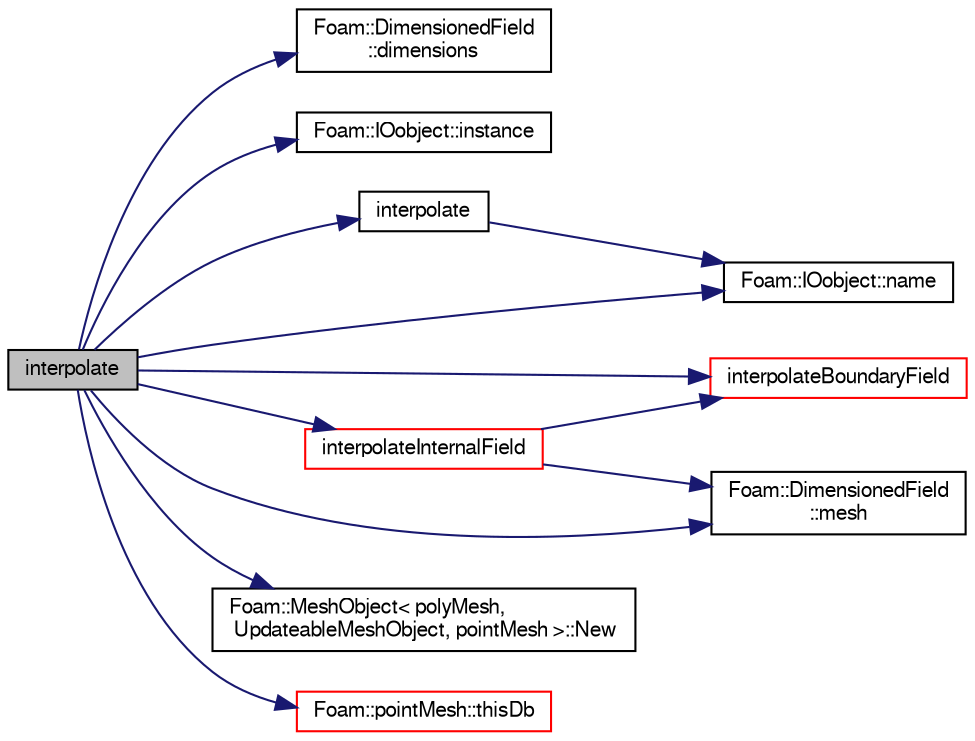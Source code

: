 digraph "interpolate"
{
  bgcolor="transparent";
  edge [fontname="FreeSans",fontsize="10",labelfontname="FreeSans",labelfontsize="10"];
  node [fontname="FreeSans",fontsize="10",shape=record];
  rankdir="LR";
  Node236 [label="interpolate",height=0.2,width=0.4,color="black", fillcolor="grey75", style="filled", fontcolor="black"];
  Node236 -> Node237 [color="midnightblue",fontsize="10",style="solid",fontname="FreeSans"];
  Node237 [label="Foam::DimensionedField\l::dimensions",height=0.2,width=0.4,color="black",URL="$a26390.html#a66989c1e0666e0d0c93a2056ce75599e",tooltip="Return dimensions. "];
  Node236 -> Node238 [color="midnightblue",fontsize="10",style="solid",fontname="FreeSans"];
  Node238 [label="Foam::IOobject::instance",height=0.2,width=0.4,color="black",URL="$a26142.html#acac6de003b420b848571b5064e50ed89"];
  Node236 -> Node239 [color="midnightblue",fontsize="10",style="solid",fontname="FreeSans"];
  Node239 [label="interpolate",height=0.2,width=0.4,color="black",URL="$a23286.html#a15e44cda11303b76bb45401dd668850e",tooltip="Interpolate volField using inverse distance weighting. "];
  Node239 -> Node240 [color="midnightblue",fontsize="10",style="solid",fontname="FreeSans"];
  Node240 [label="Foam::IOobject::name",height=0.2,width=0.4,color="black",URL="$a26142.html#acc80e00a8ac919288fb55bd14cc88bf6",tooltip="Return name. "];
  Node236 -> Node241 [color="midnightblue",fontsize="10",style="solid",fontname="FreeSans"];
  Node241 [label="interpolateBoundaryField",height=0.2,width=0.4,color="red",URL="$a23286.html#a3084da4ba1da6061bb7dcd9bda567d54",tooltip="Interpolate boundary field without applying constraints/boundary. "];
  Node236 -> Node333 [color="midnightblue",fontsize="10",style="solid",fontname="FreeSans"];
  Node333 [label="interpolateInternalField",height=0.2,width=0.4,color="red",URL="$a23286.html#a35f20128ac138e1f38bde3d65c933069",tooltip="Interpolate internal field from volField to pointField. "];
  Node333 -> Node334 [color="midnightblue",fontsize="10",style="solid",fontname="FreeSans"];
  Node334 [label="Foam::DimensionedField\l::mesh",height=0.2,width=0.4,color="black",URL="$a26390.html#a8f1110830348a1448a14ab5e3cf47e3b",tooltip="Return mesh. "];
  Node333 -> Node241 [color="midnightblue",fontsize="10",style="solid",fontname="FreeSans"];
  Node236 -> Node334 [color="midnightblue",fontsize="10",style="solid",fontname="FreeSans"];
  Node236 -> Node240 [color="midnightblue",fontsize="10",style="solid",fontname="FreeSans"];
  Node236 -> Node338 [color="midnightblue",fontsize="10",style="solid",fontname="FreeSans"];
  Node338 [label="Foam::MeshObject\< polyMesh,\l UpdateableMeshObject, pointMesh \>::New",height=0.2,width=0.4,color="black",URL="$a27138.html#ab61cc2091ec1fd7e08e8948e84235a05"];
  Node236 -> Node339 [color="midnightblue",fontsize="10",style="solid",fontname="FreeSans"];
  Node339 [label="Foam::pointMesh::thisDb",height=0.2,width=0.4,color="red",URL="$a27246.html#a5f5bc984783118ded801fa381b2a4719",tooltip="Return database. For now is its polyMesh. "];
}
